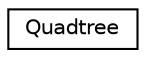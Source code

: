 digraph "Graphical Class Hierarchy"
{
  edge [fontname="Helvetica",fontsize="10",labelfontname="Helvetica",labelfontsize="10"];
  node [fontname="Helvetica",fontsize="10",shape=record];
  rankdir="LR";
  Node1 [label="Quadtree",height=0.2,width=0.4,color="black", fillcolor="white", style="filled",URL="$class_quadtree.html"];
}
